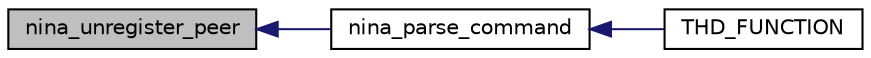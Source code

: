 digraph "nina_unregister_peer"
{
  edge [fontname="Helvetica",fontsize="10",labelfontname="Helvetica",labelfontsize="10"];
  node [fontname="Helvetica",fontsize="10",shape=record];
  rankdir="LR";
  Node1 [label="nina_unregister_peer",height=0.2,width=0.4,color="black", fillcolor="grey75", style="filled", fontcolor="black"];
  Node1 -> Node2 [dir="back",color="midnightblue",fontsize="10",style="solid",fontname="Helvetica"];
  Node2 [label="nina_parse_command",height=0.2,width=0.4,color="black", fillcolor="white", style="filled",URL="$group___n_i_n_a-_b3.html#ga0bda1f1b07299b3a12d87329519f3bc2",tooltip="Parsing strings from Nina&#39;s USART iface. "];
  Node2 -> Node3 [dir="back",color="midnightblue",fontsize="10",style="solid",fontname="Helvetica"];
  Node3 [label="THD_FUNCTION",height=0.2,width=0.4,color="black", fillcolor="white", style="filled",URL="$group___n_i_n_a-_b3.html#ga246b089ca80203947cd302bd9b61947f",tooltip="Thread with parsing data from nina and AT commands responses. "];
}
